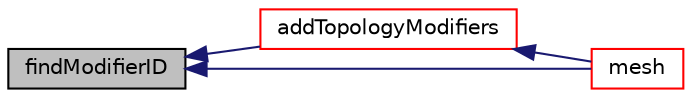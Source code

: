 digraph "findModifierID"
{
  bgcolor="transparent";
  edge [fontname="Helvetica",fontsize="10",labelfontname="Helvetica",labelfontsize="10"];
  node [fontname="Helvetica",fontsize="10",shape=record];
  rankdir="LR";
  Node470 [label="findModifierID",height=0.2,width=0.4,color="black", fillcolor="grey75", style="filled", fontcolor="black"];
  Node470 -> Node471 [dir="back",color="midnightblue",fontsize="10",style="solid",fontname="Helvetica"];
  Node471 [label="addTopologyModifiers",height=0.2,width=0.4,color="red",URL="$a22497.html#adaffc5a63c217b376c33d263a6ac36a2",tooltip="Add given set of topology modifiers to the topoChanger. "];
  Node471 -> Node475 [dir="back",color="midnightblue",fontsize="10",style="solid",fontname="Helvetica"];
  Node475 [label="mesh",height=0.2,width=0.4,color="red",URL="$a22497.html#ae78c91f8ff731c07ccc4351d9fe861ba",tooltip="Return the mesh reference. "];
  Node470 -> Node475 [dir="back",color="midnightblue",fontsize="10",style="solid",fontname="Helvetica"];
}
